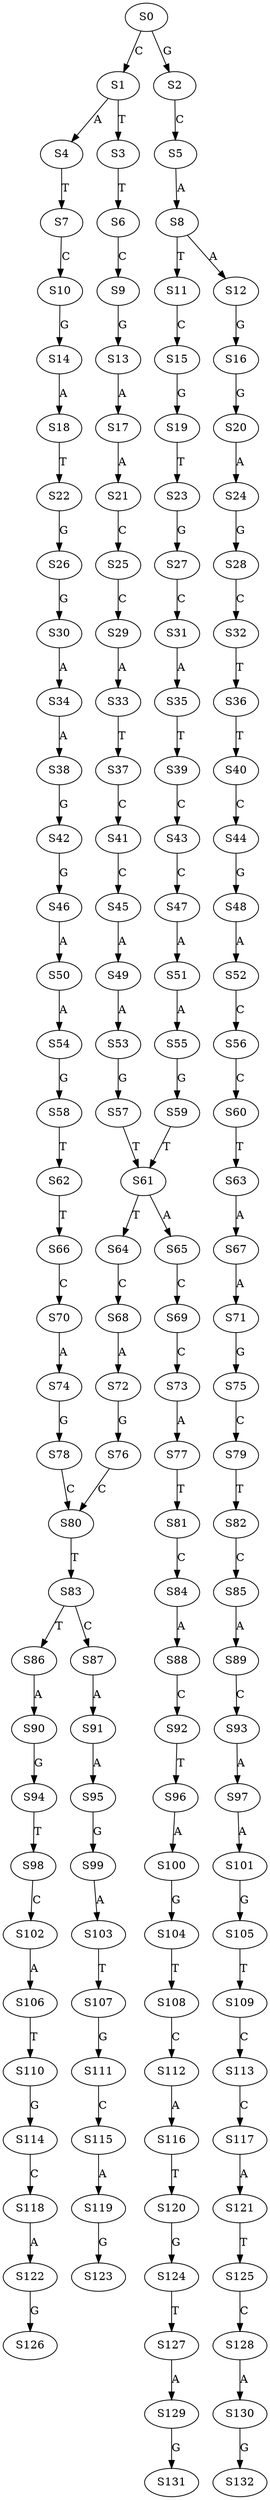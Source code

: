 strict digraph  {
	S0 -> S1 [ label = C ];
	S0 -> S2 [ label = G ];
	S1 -> S3 [ label = T ];
	S1 -> S4 [ label = A ];
	S2 -> S5 [ label = C ];
	S3 -> S6 [ label = T ];
	S4 -> S7 [ label = T ];
	S5 -> S8 [ label = A ];
	S6 -> S9 [ label = C ];
	S7 -> S10 [ label = C ];
	S8 -> S11 [ label = T ];
	S8 -> S12 [ label = A ];
	S9 -> S13 [ label = G ];
	S10 -> S14 [ label = G ];
	S11 -> S15 [ label = C ];
	S12 -> S16 [ label = G ];
	S13 -> S17 [ label = A ];
	S14 -> S18 [ label = A ];
	S15 -> S19 [ label = G ];
	S16 -> S20 [ label = G ];
	S17 -> S21 [ label = A ];
	S18 -> S22 [ label = T ];
	S19 -> S23 [ label = T ];
	S20 -> S24 [ label = A ];
	S21 -> S25 [ label = C ];
	S22 -> S26 [ label = G ];
	S23 -> S27 [ label = G ];
	S24 -> S28 [ label = G ];
	S25 -> S29 [ label = C ];
	S26 -> S30 [ label = G ];
	S27 -> S31 [ label = C ];
	S28 -> S32 [ label = C ];
	S29 -> S33 [ label = A ];
	S30 -> S34 [ label = A ];
	S31 -> S35 [ label = A ];
	S32 -> S36 [ label = T ];
	S33 -> S37 [ label = T ];
	S34 -> S38 [ label = A ];
	S35 -> S39 [ label = T ];
	S36 -> S40 [ label = T ];
	S37 -> S41 [ label = C ];
	S38 -> S42 [ label = G ];
	S39 -> S43 [ label = C ];
	S40 -> S44 [ label = C ];
	S41 -> S45 [ label = C ];
	S42 -> S46 [ label = G ];
	S43 -> S47 [ label = C ];
	S44 -> S48 [ label = G ];
	S45 -> S49 [ label = A ];
	S46 -> S50 [ label = A ];
	S47 -> S51 [ label = A ];
	S48 -> S52 [ label = A ];
	S49 -> S53 [ label = A ];
	S50 -> S54 [ label = A ];
	S51 -> S55 [ label = A ];
	S52 -> S56 [ label = C ];
	S53 -> S57 [ label = G ];
	S54 -> S58 [ label = G ];
	S55 -> S59 [ label = G ];
	S56 -> S60 [ label = C ];
	S57 -> S61 [ label = T ];
	S58 -> S62 [ label = T ];
	S59 -> S61 [ label = T ];
	S60 -> S63 [ label = T ];
	S61 -> S64 [ label = T ];
	S61 -> S65 [ label = A ];
	S62 -> S66 [ label = T ];
	S63 -> S67 [ label = A ];
	S64 -> S68 [ label = C ];
	S65 -> S69 [ label = C ];
	S66 -> S70 [ label = C ];
	S67 -> S71 [ label = A ];
	S68 -> S72 [ label = A ];
	S69 -> S73 [ label = C ];
	S70 -> S74 [ label = A ];
	S71 -> S75 [ label = G ];
	S72 -> S76 [ label = G ];
	S73 -> S77 [ label = A ];
	S74 -> S78 [ label = G ];
	S75 -> S79 [ label = C ];
	S76 -> S80 [ label = C ];
	S77 -> S81 [ label = T ];
	S78 -> S80 [ label = C ];
	S79 -> S82 [ label = T ];
	S80 -> S83 [ label = T ];
	S81 -> S84 [ label = C ];
	S82 -> S85 [ label = C ];
	S83 -> S86 [ label = T ];
	S83 -> S87 [ label = C ];
	S84 -> S88 [ label = A ];
	S85 -> S89 [ label = A ];
	S86 -> S90 [ label = A ];
	S87 -> S91 [ label = A ];
	S88 -> S92 [ label = C ];
	S89 -> S93 [ label = C ];
	S90 -> S94 [ label = G ];
	S91 -> S95 [ label = A ];
	S92 -> S96 [ label = T ];
	S93 -> S97 [ label = A ];
	S94 -> S98 [ label = T ];
	S95 -> S99 [ label = G ];
	S96 -> S100 [ label = A ];
	S97 -> S101 [ label = A ];
	S98 -> S102 [ label = C ];
	S99 -> S103 [ label = A ];
	S100 -> S104 [ label = G ];
	S101 -> S105 [ label = G ];
	S102 -> S106 [ label = A ];
	S103 -> S107 [ label = T ];
	S104 -> S108 [ label = T ];
	S105 -> S109 [ label = T ];
	S106 -> S110 [ label = T ];
	S107 -> S111 [ label = G ];
	S108 -> S112 [ label = C ];
	S109 -> S113 [ label = C ];
	S110 -> S114 [ label = G ];
	S111 -> S115 [ label = C ];
	S112 -> S116 [ label = A ];
	S113 -> S117 [ label = C ];
	S114 -> S118 [ label = C ];
	S115 -> S119 [ label = A ];
	S116 -> S120 [ label = T ];
	S117 -> S121 [ label = A ];
	S118 -> S122 [ label = A ];
	S119 -> S123 [ label = G ];
	S120 -> S124 [ label = G ];
	S121 -> S125 [ label = T ];
	S122 -> S126 [ label = G ];
	S124 -> S127 [ label = T ];
	S125 -> S128 [ label = C ];
	S127 -> S129 [ label = A ];
	S128 -> S130 [ label = A ];
	S129 -> S131 [ label = G ];
	S130 -> S132 [ label = G ];
}
